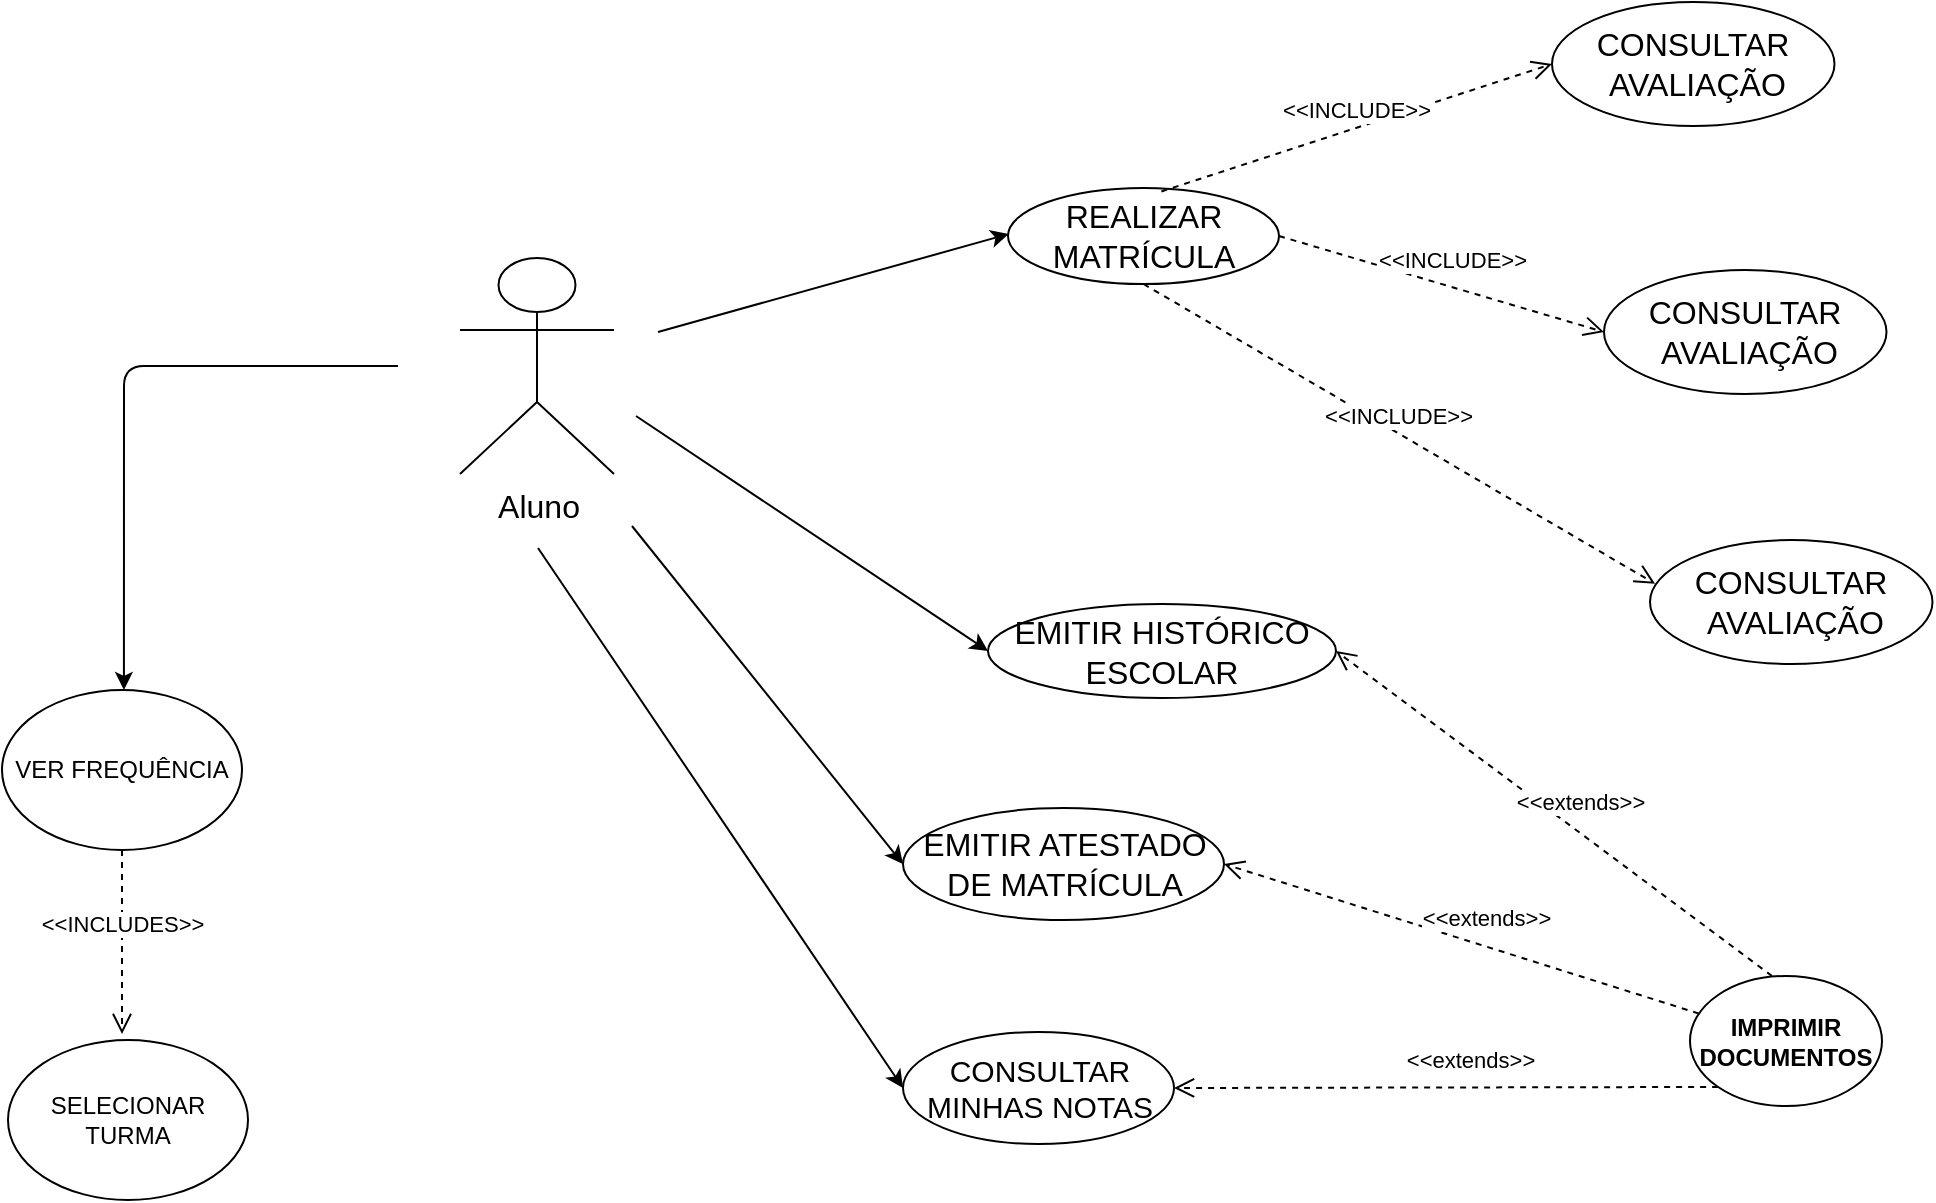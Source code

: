 <mxfile version="14.6.0" type="github">
  <diagram id="OCxnewWBckT8wKgn8z43" name="Page-1">
    <mxGraphModel dx="868" dy="449" grid="0" gridSize="10" guides="1" tooltips="1" connect="1" arrows="1" fold="1" page="1" pageScale="1" pageWidth="1169" pageHeight="827" math="0" shadow="0">
      <root>
        <mxCell id="0" />
        <mxCell id="1" parent="0" />
        <mxCell id="u8A__aswwAwtywpeWHqp-1" value="Aluno" style="shape=umlActor;verticalLabelPosition=bottom;verticalAlign=top;html=1;outlineConnect=0;fontSize=16;" parent="1" vertex="1">
          <mxGeometry x="324" y="194" width="77" height="108" as="geometry" />
        </mxCell>
        <mxCell id="u8A__aswwAwtywpeWHqp-4" value="REALIZAR MATRÍCULA" style="ellipse;whiteSpace=wrap;html=1;fontSize=16;" parent="1" vertex="1">
          <mxGeometry x="598" y="159" width="135.5" height="48" as="geometry" />
        </mxCell>
        <mxCell id="u8A__aswwAwtywpeWHqp-5" value="EMITIR HISTÓRICO ESCOLAR" style="ellipse;whiteSpace=wrap;html=1;fontSize=16;" parent="1" vertex="1">
          <mxGeometry x="588" y="367" width="174" height="47" as="geometry" />
        </mxCell>
        <mxCell id="u8A__aswwAwtywpeWHqp-7" value="" style="endArrow=classic;html=1;entryX=0.003;entryY=0.479;entryDx=0;entryDy=0;entryPerimeter=0;" parent="1" edge="1" target="u8A__aswwAwtywpeWHqp-4">
          <mxGeometry width="50" height="50" relative="1" as="geometry">
            <mxPoint x="423" y="231" as="sourcePoint" />
            <mxPoint x="231" y="102" as="targetPoint" />
          </mxGeometry>
        </mxCell>
        <mxCell id="u8A__aswwAwtywpeWHqp-8" value="" style="endArrow=classic;html=1;entryX=0;entryY=0.5;entryDx=0;entryDy=0;" parent="1" edge="1" target="u8A__aswwAwtywpeWHqp-5">
          <mxGeometry width="50" height="50" relative="1" as="geometry">
            <mxPoint x="412" y="273" as="sourcePoint" />
            <mxPoint x="217" y="198" as="targetPoint" />
          </mxGeometry>
        </mxCell>
        <mxCell id="aiia4L-PSFcGPUpKQwuS-6" value="&lt;font style=&quot;font-size: 16px&quot;&gt;EMITIR ATESTADO DE MATRÍCULA&lt;/font&gt;" style="ellipse;whiteSpace=wrap;html=1;" vertex="1" parent="1">
          <mxGeometry x="545.5" y="469" width="160.5" height="56" as="geometry" />
        </mxCell>
        <mxCell id="aiia4L-PSFcGPUpKQwuS-7" value="" style="endArrow=classic;html=1;entryX=0;entryY=0.5;entryDx=0;entryDy=0;" edge="1" parent="1" target="aiia4L-PSFcGPUpKQwuS-23">
          <mxGeometry width="50" height="50" relative="1" as="geometry">
            <mxPoint x="363" y="339" as="sourcePoint" />
            <mxPoint x="220" y="299" as="targetPoint" />
          </mxGeometry>
        </mxCell>
        <mxCell id="aiia4L-PSFcGPUpKQwuS-8" value="&lt;font style=&quot;font-size: 16px&quot;&gt;CONSULTAR&lt;br&gt;&amp;nbsp;AVALIAÇÃO&lt;/font&gt;" style="ellipse;whiteSpace=wrap;html=1;" vertex="1" parent="1">
          <mxGeometry x="870" y="66" width="141.25" height="62" as="geometry" />
        </mxCell>
        <mxCell id="aiia4L-PSFcGPUpKQwuS-23" value="&lt;font style=&quot;font-size: 15px&quot;&gt;CONSULTAR MINHAS NOTAS&lt;/font&gt;" style="ellipse;whiteSpace=wrap;html=1;" vertex="1" parent="1">
          <mxGeometry x="545.5" y="581" width="135.5" height="56" as="geometry" />
        </mxCell>
        <mxCell id="aiia4L-PSFcGPUpKQwuS-24" value="&lt;font style=&quot;font-size: 12px&quot;&gt;&lt;b&gt;IMPRIMIR DOCUMENTOS&lt;/b&gt;&lt;/font&gt;" style="ellipse;whiteSpace=wrap;html=1;" vertex="1" parent="1">
          <mxGeometry x="939" y="553" width="96" height="65" as="geometry" />
        </mxCell>
        <mxCell id="aiia4L-PSFcGPUpKQwuS-26" value="&amp;lt;&amp;lt;extends&amp;gt;&amp;gt;" style="html=1;verticalAlign=bottom;endArrow=open;dashed=1;endSize=8;exitX=0;exitY=1;exitDx=0;exitDy=0;entryX=1;entryY=0.5;entryDx=0;entryDy=0;" edge="1" parent="1" source="aiia4L-PSFcGPUpKQwuS-24" target="aiia4L-PSFcGPUpKQwuS-23">
          <mxGeometry x="-0.089" y="-5" relative="1" as="geometry">
            <mxPoint x="455" y="287" as="sourcePoint" />
            <mxPoint x="375" y="292" as="targetPoint" />
            <mxPoint as="offset" />
          </mxGeometry>
        </mxCell>
        <mxCell id="aiia4L-PSFcGPUpKQwuS-27" value="&amp;lt;&amp;lt;extends&amp;gt;&amp;gt;" style="html=1;verticalAlign=bottom;endArrow=open;dashed=1;endSize=8;entryX=1;entryY=0.5;entryDx=0;entryDy=0;" edge="1" parent="1" source="aiia4L-PSFcGPUpKQwuS-24" target="aiia4L-PSFcGPUpKQwuS-6">
          <mxGeometry x="-0.089" y="-5" relative="1" as="geometry">
            <mxPoint x="466" y="220" as="sourcePoint" />
            <mxPoint x="386" y="225" as="targetPoint" />
            <mxPoint as="offset" />
          </mxGeometry>
        </mxCell>
        <mxCell id="aiia4L-PSFcGPUpKQwuS-28" value="&amp;lt;&amp;lt;extends&amp;gt;&amp;gt;" style="html=1;verticalAlign=bottom;endArrow=open;dashed=1;endSize=8;entryX=1;entryY=0.5;entryDx=0;entryDy=0;exitX=0.427;exitY=0;exitDx=0;exitDy=0;exitPerimeter=0;" edge="1" parent="1" source="aiia4L-PSFcGPUpKQwuS-24" target="u8A__aswwAwtywpeWHqp-5">
          <mxGeometry x="-0.089" y="-5" relative="1" as="geometry">
            <mxPoint x="498" y="240" as="sourcePoint" />
            <mxPoint x="393" y="162" as="targetPoint" />
            <mxPoint as="offset" />
          </mxGeometry>
        </mxCell>
        <mxCell id="aiia4L-PSFcGPUpKQwuS-30" value="" style="endArrow=classic;html=1;entryX=0;entryY=0.5;entryDx=0;entryDy=0;" edge="1" parent="1" target="aiia4L-PSFcGPUpKQwuS-6">
          <mxGeometry width="50" height="50" relative="1" as="geometry">
            <mxPoint x="410" y="328" as="sourcePoint" />
            <mxPoint x="204" y="170" as="targetPoint" />
          </mxGeometry>
        </mxCell>
        <mxCell id="aiia4L-PSFcGPUpKQwuS-31" value="&lt;font style=&quot;font-size: 16px&quot;&gt;CONSULTAR&lt;br&gt;&amp;nbsp;AVALIAÇÃO&lt;/font&gt;" style="ellipse;whiteSpace=wrap;html=1;" vertex="1" parent="1">
          <mxGeometry x="896" y="200" width="141.25" height="62" as="geometry" />
        </mxCell>
        <mxCell id="aiia4L-PSFcGPUpKQwuS-32" value="&lt;font style=&quot;font-size: 16px&quot;&gt;CONSULTAR&lt;br&gt;&amp;nbsp;AVALIAÇÃO&lt;/font&gt;" style="ellipse;whiteSpace=wrap;html=1;" vertex="1" parent="1">
          <mxGeometry x="919" y="335" width="141.25" height="62" as="geometry" />
        </mxCell>
        <mxCell id="aiia4L-PSFcGPUpKQwuS-33" value="&amp;lt;&amp;lt;INCLUDE&amp;gt;&amp;gt;" style="html=1;verticalAlign=bottom;endArrow=open;dashed=1;endSize=8;entryX=0;entryY=0.5;entryDx=0;entryDy=0;exitX=0.566;exitY=0.036;exitDx=0;exitDy=0;exitPerimeter=0;" edge="1" parent="1" source="u8A__aswwAwtywpeWHqp-4" target="aiia4L-PSFcGPUpKQwuS-8">
          <mxGeometry relative="1" as="geometry">
            <mxPoint x="320.5" y="165" as="sourcePoint" />
            <mxPoint x="240.5" y="165" as="targetPoint" />
          </mxGeometry>
        </mxCell>
        <mxCell id="aiia4L-PSFcGPUpKQwuS-34" value="&amp;lt;&amp;lt;INCLUDE&amp;gt;&amp;gt;" style="html=1;verticalAlign=bottom;endArrow=open;dashed=1;endSize=8;exitX=1;exitY=0.5;exitDx=0;exitDy=0;entryX=0;entryY=0.5;entryDx=0;entryDy=0;" edge="1" parent="1" source="u8A__aswwAwtywpeWHqp-4" target="aiia4L-PSFcGPUpKQwuS-31">
          <mxGeometry x="0.042" y="4" relative="1" as="geometry">
            <mxPoint x="267.073" y="147.998" as="sourcePoint" />
            <mxPoint x="400" y="132" as="targetPoint" />
            <Array as="points" />
            <mxPoint as="offset" />
          </mxGeometry>
        </mxCell>
        <mxCell id="aiia4L-PSFcGPUpKQwuS-35" value="&amp;lt;&amp;lt;INCLUDE&amp;gt;&amp;gt;" style="html=1;verticalAlign=bottom;endArrow=open;dashed=1;endSize=8;entryX=0.018;entryY=0.353;entryDx=0;entryDy=0;exitX=0.5;exitY=1;exitDx=0;exitDy=0;entryPerimeter=0;" edge="1" parent="1" source="u8A__aswwAwtywpeWHqp-4" target="aiia4L-PSFcGPUpKQwuS-32">
          <mxGeometry relative="1" as="geometry">
            <mxPoint x="284.943" y="97.728" as="sourcePoint" />
            <mxPoint x="418.0" y="82" as="targetPoint" />
          </mxGeometry>
        </mxCell>
        <mxCell id="aiia4L-PSFcGPUpKQwuS-79" value="" style="endArrow=classic;html=1;entryX=0.508;entryY=0;entryDx=0;entryDy=0;entryPerimeter=0;" edge="1" parent="1" target="aiia4L-PSFcGPUpKQwuS-87">
          <mxGeometry width="50" height="50" relative="1" as="geometry">
            <mxPoint x="293" y="248" as="sourcePoint" />
            <mxPoint x="156" y="392" as="targetPoint" />
            <Array as="points">
              <mxPoint x="156" y="248" />
            </Array>
          </mxGeometry>
        </mxCell>
        <mxCell id="aiia4L-PSFcGPUpKQwuS-87" value="VER FREQUÊNCIA" style="ellipse;whiteSpace=wrap;html=1;" vertex="1" parent="1">
          <mxGeometry x="95" y="410" width="120" height="80" as="geometry" />
        </mxCell>
        <mxCell id="aiia4L-PSFcGPUpKQwuS-88" value="&amp;lt;&amp;lt;INCLUDES&amp;gt;&amp;gt;" style="html=1;verticalAlign=bottom;endArrow=open;dashed=1;endSize=8;exitX=0.5;exitY=1;exitDx=0;exitDy=0;" edge="1" parent="1" source="aiia4L-PSFcGPUpKQwuS-87">
          <mxGeometry relative="1" as="geometry">
            <mxPoint x="314" y="525" as="sourcePoint" />
            <mxPoint x="155" y="582" as="targetPoint" />
          </mxGeometry>
        </mxCell>
        <mxCell id="aiia4L-PSFcGPUpKQwuS-89" value="SELECIONAR TURMA" style="ellipse;whiteSpace=wrap;html=1;" vertex="1" parent="1">
          <mxGeometry x="98" y="585" width="120" height="80" as="geometry" />
        </mxCell>
      </root>
    </mxGraphModel>
  </diagram>
</mxfile>
